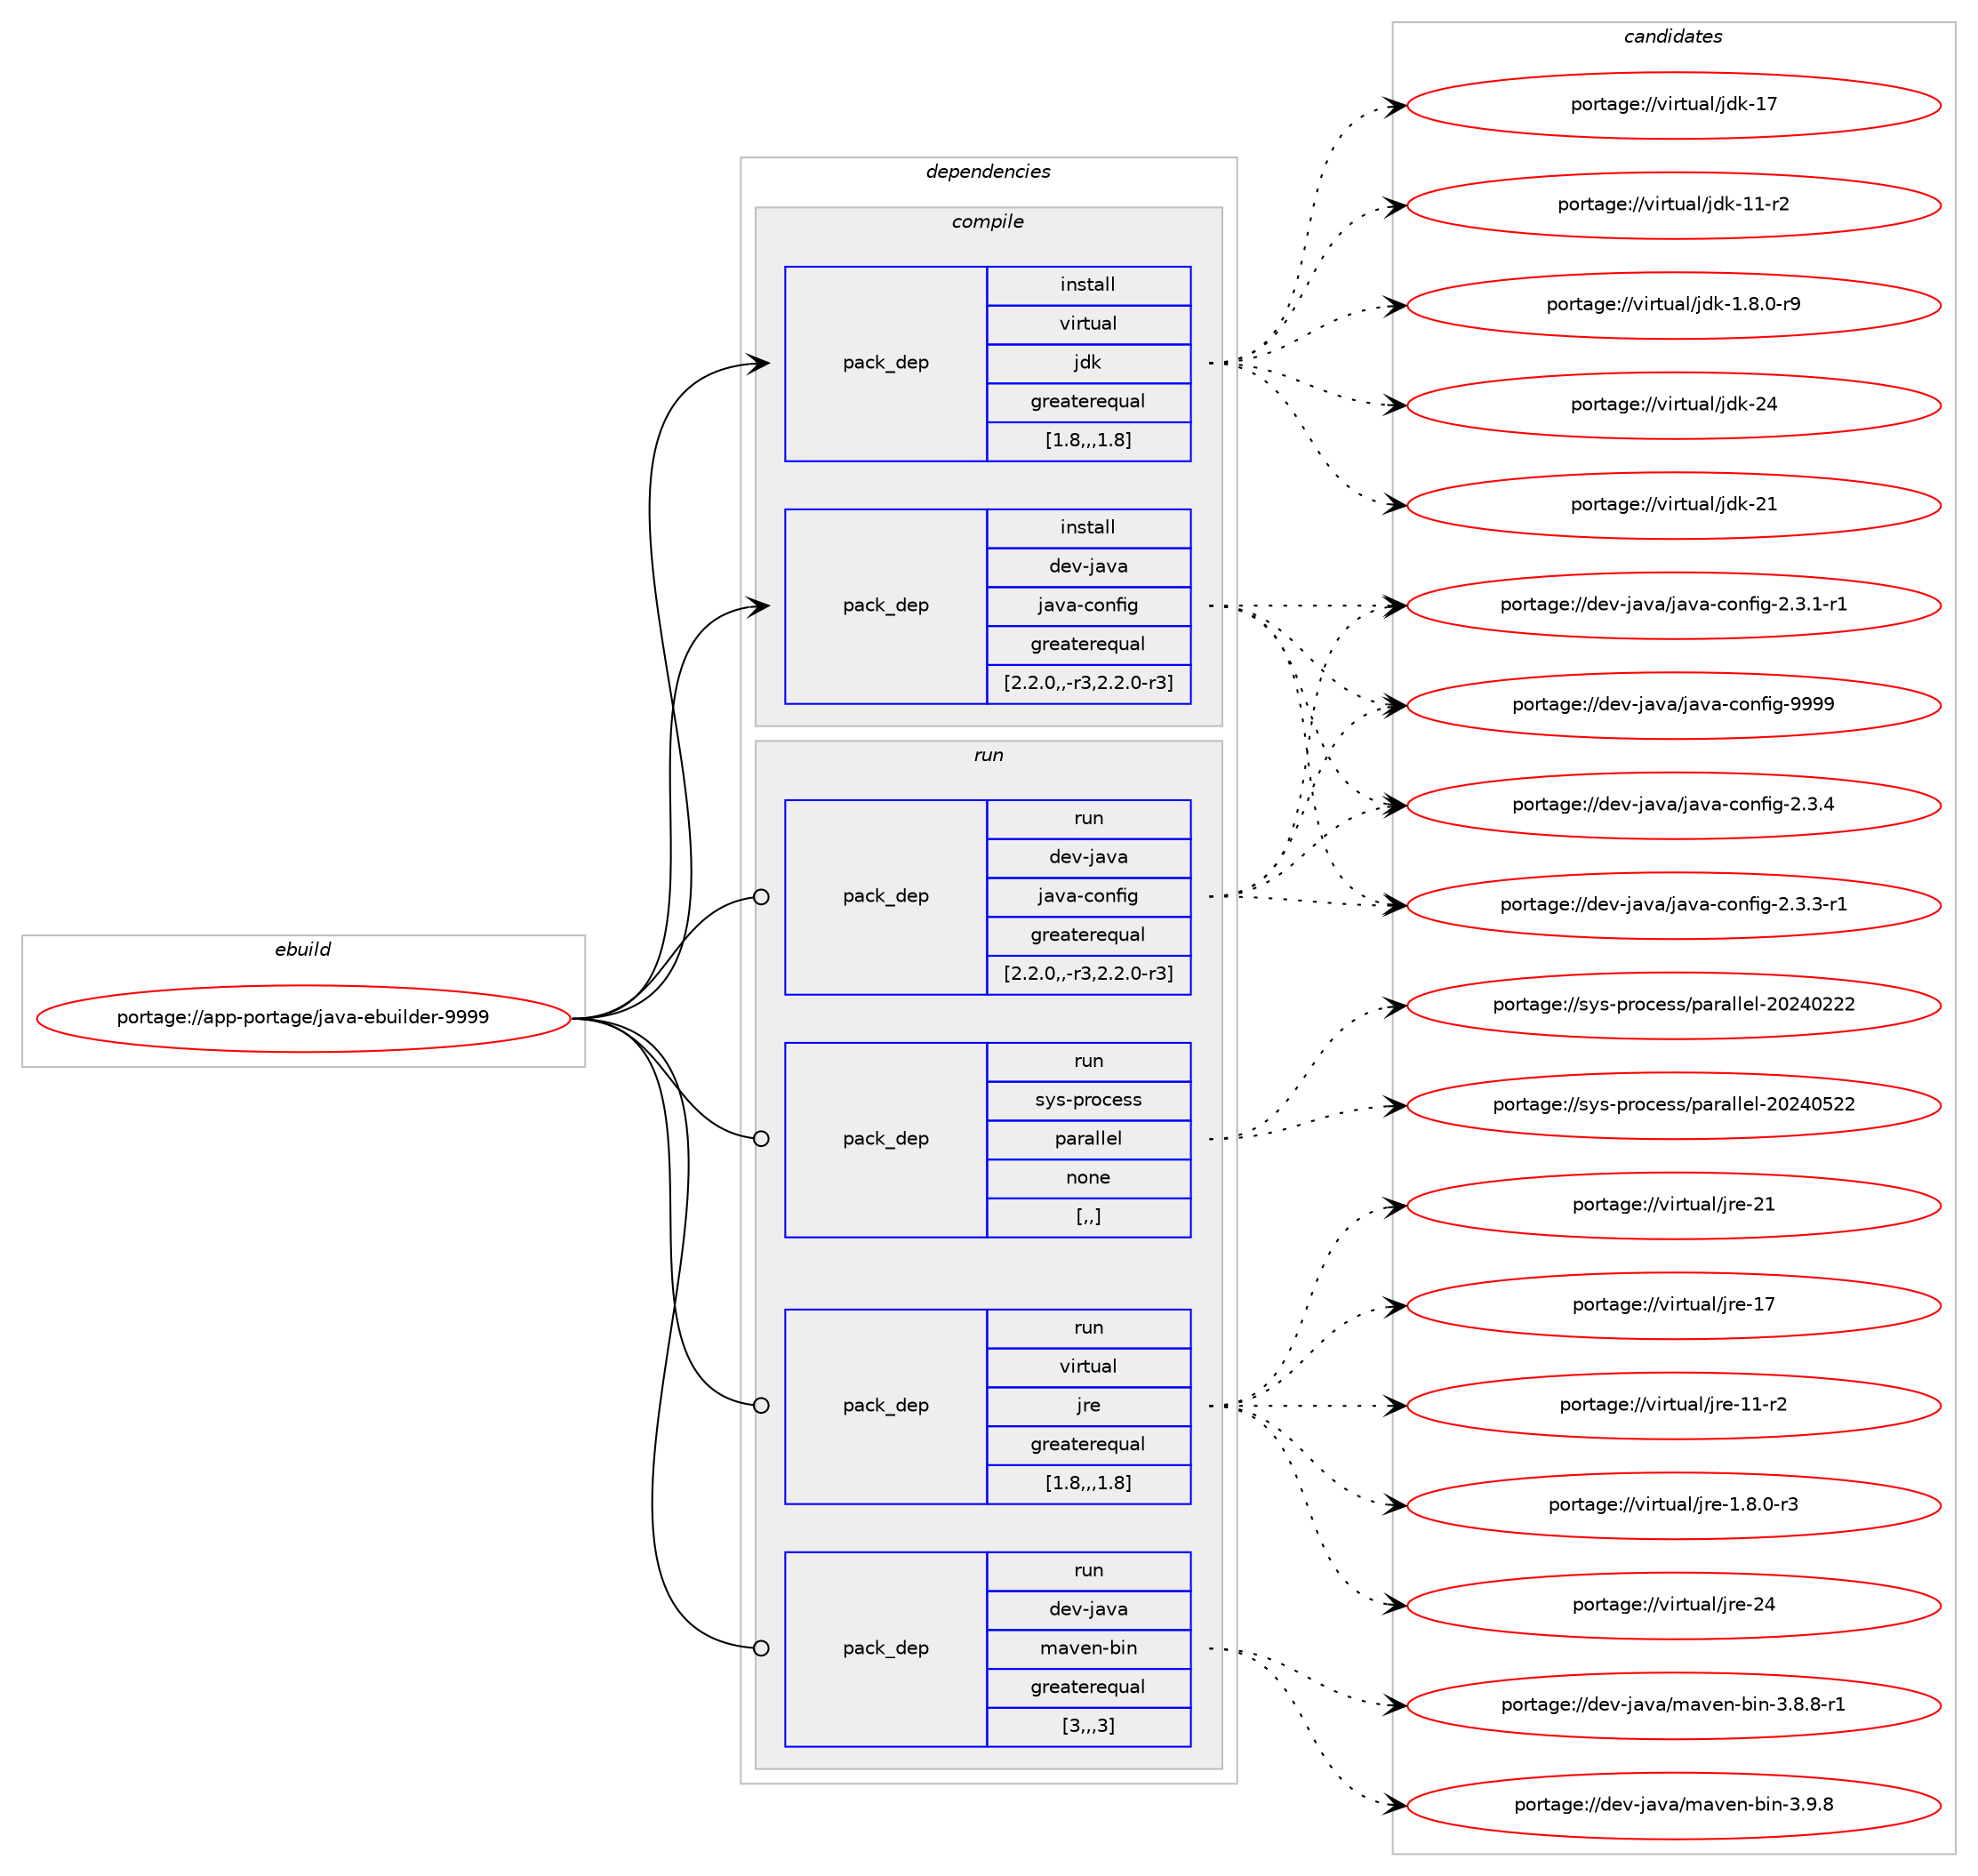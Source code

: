 digraph prolog {

# *************
# Graph options
# *************

newrank=true;
concentrate=true;
compound=true;
graph [rankdir=LR,fontname=Helvetica,fontsize=10,ranksep=1.5];#, ranksep=2.5, nodesep=0.2];
edge  [arrowhead=vee];
node  [fontname=Helvetica,fontsize=10];

# **********
# The ebuild
# **********

subgraph cluster_leftcol {
color=gray;
label=<<i>ebuild</i>>;
id [label="portage://app-portage/java-ebuilder-9999", color=red, width=4, href="../app-portage/java-ebuilder-9999.svg"];
}

# ****************
# The dependencies
# ****************

subgraph cluster_midcol {
color=gray;
label=<<i>dependencies</i>>;
subgraph cluster_compile {
fillcolor="#eeeeee";
style=filled;
label=<<i>compile</i>>;
subgraph pack36479 {
dependency51121 [label=<<TABLE BORDER="0" CELLBORDER="1" CELLSPACING="0" CELLPADDING="4" WIDTH="220"><TR><TD ROWSPAN="6" CELLPADDING="30">pack_dep</TD></TR><TR><TD WIDTH="110">install</TD></TR><TR><TD>dev-java</TD></TR><TR><TD>java-config</TD></TR><TR><TD>greaterequal</TD></TR><TR><TD>[2.2.0,,-r3,2.2.0-r3]</TD></TR></TABLE>>, shape=none, color=blue];
}
id:e -> dependency51121:w [weight=20,style="solid",arrowhead="vee"];
subgraph pack36480 {
dependency51122 [label=<<TABLE BORDER="0" CELLBORDER="1" CELLSPACING="0" CELLPADDING="4" WIDTH="220"><TR><TD ROWSPAN="6" CELLPADDING="30">pack_dep</TD></TR><TR><TD WIDTH="110">install</TD></TR><TR><TD>virtual</TD></TR><TR><TD>jdk</TD></TR><TR><TD>greaterequal</TD></TR><TR><TD>[1.8,,,1.8]</TD></TR></TABLE>>, shape=none, color=blue];
}
id:e -> dependency51122:w [weight=20,style="solid",arrowhead="vee"];
}
subgraph cluster_compileandrun {
fillcolor="#eeeeee";
style=filled;
label=<<i>compile and run</i>>;
}
subgraph cluster_run {
fillcolor="#eeeeee";
style=filled;
label=<<i>run</i>>;
subgraph pack36481 {
dependency51123 [label=<<TABLE BORDER="0" CELLBORDER="1" CELLSPACING="0" CELLPADDING="4" WIDTH="220"><TR><TD ROWSPAN="6" CELLPADDING="30">pack_dep</TD></TR><TR><TD WIDTH="110">run</TD></TR><TR><TD>dev-java</TD></TR><TR><TD>java-config</TD></TR><TR><TD>greaterequal</TD></TR><TR><TD>[2.2.0,,-r3,2.2.0-r3]</TD></TR></TABLE>>, shape=none, color=blue];
}
id:e -> dependency51123:w [weight=20,style="solid",arrowhead="odot"];
subgraph pack36482 {
dependency51124 [label=<<TABLE BORDER="0" CELLBORDER="1" CELLSPACING="0" CELLPADDING="4" WIDTH="220"><TR><TD ROWSPAN="6" CELLPADDING="30">pack_dep</TD></TR><TR><TD WIDTH="110">run</TD></TR><TR><TD>dev-java</TD></TR><TR><TD>maven-bin</TD></TR><TR><TD>greaterequal</TD></TR><TR><TD>[3,,,3]</TD></TR></TABLE>>, shape=none, color=blue];
}
id:e -> dependency51124:w [weight=20,style="solid",arrowhead="odot"];
subgraph pack36483 {
dependency51125 [label=<<TABLE BORDER="0" CELLBORDER="1" CELLSPACING="0" CELLPADDING="4" WIDTH="220"><TR><TD ROWSPAN="6" CELLPADDING="30">pack_dep</TD></TR><TR><TD WIDTH="110">run</TD></TR><TR><TD>sys-process</TD></TR><TR><TD>parallel</TD></TR><TR><TD>none</TD></TR><TR><TD>[,,]</TD></TR></TABLE>>, shape=none, color=blue];
}
id:e -> dependency51125:w [weight=20,style="solid",arrowhead="odot"];
subgraph pack36484 {
dependency51126 [label=<<TABLE BORDER="0" CELLBORDER="1" CELLSPACING="0" CELLPADDING="4" WIDTH="220"><TR><TD ROWSPAN="6" CELLPADDING="30">pack_dep</TD></TR><TR><TD WIDTH="110">run</TD></TR><TR><TD>virtual</TD></TR><TR><TD>jre</TD></TR><TR><TD>greaterequal</TD></TR><TR><TD>[1.8,,,1.8]</TD></TR></TABLE>>, shape=none, color=blue];
}
id:e -> dependency51126:w [weight=20,style="solid",arrowhead="odot"];
}
}

# **************
# The candidates
# **************

subgraph cluster_choices {
rank=same;
color=gray;
label=<<i>candidates</i>>;

subgraph choice36479 {
color=black;
nodesep=1;
choice10010111845106971189747106971189745991111101021051034557575757 [label="portage://dev-java/java-config-9999", color=red, width=4,href="../dev-java/java-config-9999.svg"];
choice1001011184510697118974710697118974599111110102105103455046514652 [label="portage://dev-java/java-config-2.3.4", color=red, width=4,href="../dev-java/java-config-2.3.4.svg"];
choice10010111845106971189747106971189745991111101021051034550465146514511449 [label="portage://dev-java/java-config-2.3.3-r1", color=red, width=4,href="../dev-java/java-config-2.3.3-r1.svg"];
choice10010111845106971189747106971189745991111101021051034550465146494511449 [label="portage://dev-java/java-config-2.3.1-r1", color=red, width=4,href="../dev-java/java-config-2.3.1-r1.svg"];
dependency51121:e -> choice10010111845106971189747106971189745991111101021051034557575757:w [style=dotted,weight="100"];
dependency51121:e -> choice1001011184510697118974710697118974599111110102105103455046514652:w [style=dotted,weight="100"];
dependency51121:e -> choice10010111845106971189747106971189745991111101021051034550465146514511449:w [style=dotted,weight="100"];
dependency51121:e -> choice10010111845106971189747106971189745991111101021051034550465146494511449:w [style=dotted,weight="100"];
}
subgraph choice36480 {
color=black;
nodesep=1;
choice1181051141161179710847106100107455052 [label="portage://virtual/jdk-24", color=red, width=4,href="../virtual/jdk-24.svg"];
choice1181051141161179710847106100107455049 [label="portage://virtual/jdk-21", color=red, width=4,href="../virtual/jdk-21.svg"];
choice1181051141161179710847106100107454955 [label="portage://virtual/jdk-17", color=red, width=4,href="../virtual/jdk-17.svg"];
choice11810511411611797108471061001074549494511450 [label="portage://virtual/jdk-11-r2", color=red, width=4,href="../virtual/jdk-11-r2.svg"];
choice11810511411611797108471061001074549465646484511457 [label="portage://virtual/jdk-1.8.0-r9", color=red, width=4,href="../virtual/jdk-1.8.0-r9.svg"];
dependency51122:e -> choice1181051141161179710847106100107455052:w [style=dotted,weight="100"];
dependency51122:e -> choice1181051141161179710847106100107455049:w [style=dotted,weight="100"];
dependency51122:e -> choice1181051141161179710847106100107454955:w [style=dotted,weight="100"];
dependency51122:e -> choice11810511411611797108471061001074549494511450:w [style=dotted,weight="100"];
dependency51122:e -> choice11810511411611797108471061001074549465646484511457:w [style=dotted,weight="100"];
}
subgraph choice36481 {
color=black;
nodesep=1;
choice10010111845106971189747106971189745991111101021051034557575757 [label="portage://dev-java/java-config-9999", color=red, width=4,href="../dev-java/java-config-9999.svg"];
choice1001011184510697118974710697118974599111110102105103455046514652 [label="portage://dev-java/java-config-2.3.4", color=red, width=4,href="../dev-java/java-config-2.3.4.svg"];
choice10010111845106971189747106971189745991111101021051034550465146514511449 [label="portage://dev-java/java-config-2.3.3-r1", color=red, width=4,href="../dev-java/java-config-2.3.3-r1.svg"];
choice10010111845106971189747106971189745991111101021051034550465146494511449 [label="portage://dev-java/java-config-2.3.1-r1", color=red, width=4,href="../dev-java/java-config-2.3.1-r1.svg"];
dependency51123:e -> choice10010111845106971189747106971189745991111101021051034557575757:w [style=dotted,weight="100"];
dependency51123:e -> choice1001011184510697118974710697118974599111110102105103455046514652:w [style=dotted,weight="100"];
dependency51123:e -> choice10010111845106971189747106971189745991111101021051034550465146514511449:w [style=dotted,weight="100"];
dependency51123:e -> choice10010111845106971189747106971189745991111101021051034550465146494511449:w [style=dotted,weight="100"];
}
subgraph choice36482 {
color=black;
nodesep=1;
choice10010111845106971189747109971181011104598105110455146574656 [label="portage://dev-java/maven-bin-3.9.8", color=red, width=4,href="../dev-java/maven-bin-3.9.8.svg"];
choice100101118451069711897471099711810111045981051104551465646564511449 [label="portage://dev-java/maven-bin-3.8.8-r1", color=red, width=4,href="../dev-java/maven-bin-3.8.8-r1.svg"];
dependency51124:e -> choice10010111845106971189747109971181011104598105110455146574656:w [style=dotted,weight="100"];
dependency51124:e -> choice100101118451069711897471099711810111045981051104551465646564511449:w [style=dotted,weight="100"];
}
subgraph choice36483 {
color=black;
nodesep=1;
choice1151211154511211411199101115115471129711497108108101108455048505248535050 [label="portage://sys-process/parallel-20240522", color=red, width=4,href="../sys-process/parallel-20240522.svg"];
choice1151211154511211411199101115115471129711497108108101108455048505248505050 [label="portage://sys-process/parallel-20240222", color=red, width=4,href="../sys-process/parallel-20240222.svg"];
dependency51125:e -> choice1151211154511211411199101115115471129711497108108101108455048505248535050:w [style=dotted,weight="100"];
dependency51125:e -> choice1151211154511211411199101115115471129711497108108101108455048505248505050:w [style=dotted,weight="100"];
}
subgraph choice36484 {
color=black;
nodesep=1;
choice1181051141161179710847106114101455052 [label="portage://virtual/jre-24", color=red, width=4,href="../virtual/jre-24.svg"];
choice1181051141161179710847106114101455049 [label="portage://virtual/jre-21", color=red, width=4,href="../virtual/jre-21.svg"];
choice1181051141161179710847106114101454955 [label="portage://virtual/jre-17", color=red, width=4,href="../virtual/jre-17.svg"];
choice11810511411611797108471061141014549494511450 [label="portage://virtual/jre-11-r2", color=red, width=4,href="../virtual/jre-11-r2.svg"];
choice11810511411611797108471061141014549465646484511451 [label="portage://virtual/jre-1.8.0-r3", color=red, width=4,href="../virtual/jre-1.8.0-r3.svg"];
dependency51126:e -> choice1181051141161179710847106114101455052:w [style=dotted,weight="100"];
dependency51126:e -> choice1181051141161179710847106114101455049:w [style=dotted,weight="100"];
dependency51126:e -> choice1181051141161179710847106114101454955:w [style=dotted,weight="100"];
dependency51126:e -> choice11810511411611797108471061141014549494511450:w [style=dotted,weight="100"];
dependency51126:e -> choice11810511411611797108471061141014549465646484511451:w [style=dotted,weight="100"];
}
}

}
